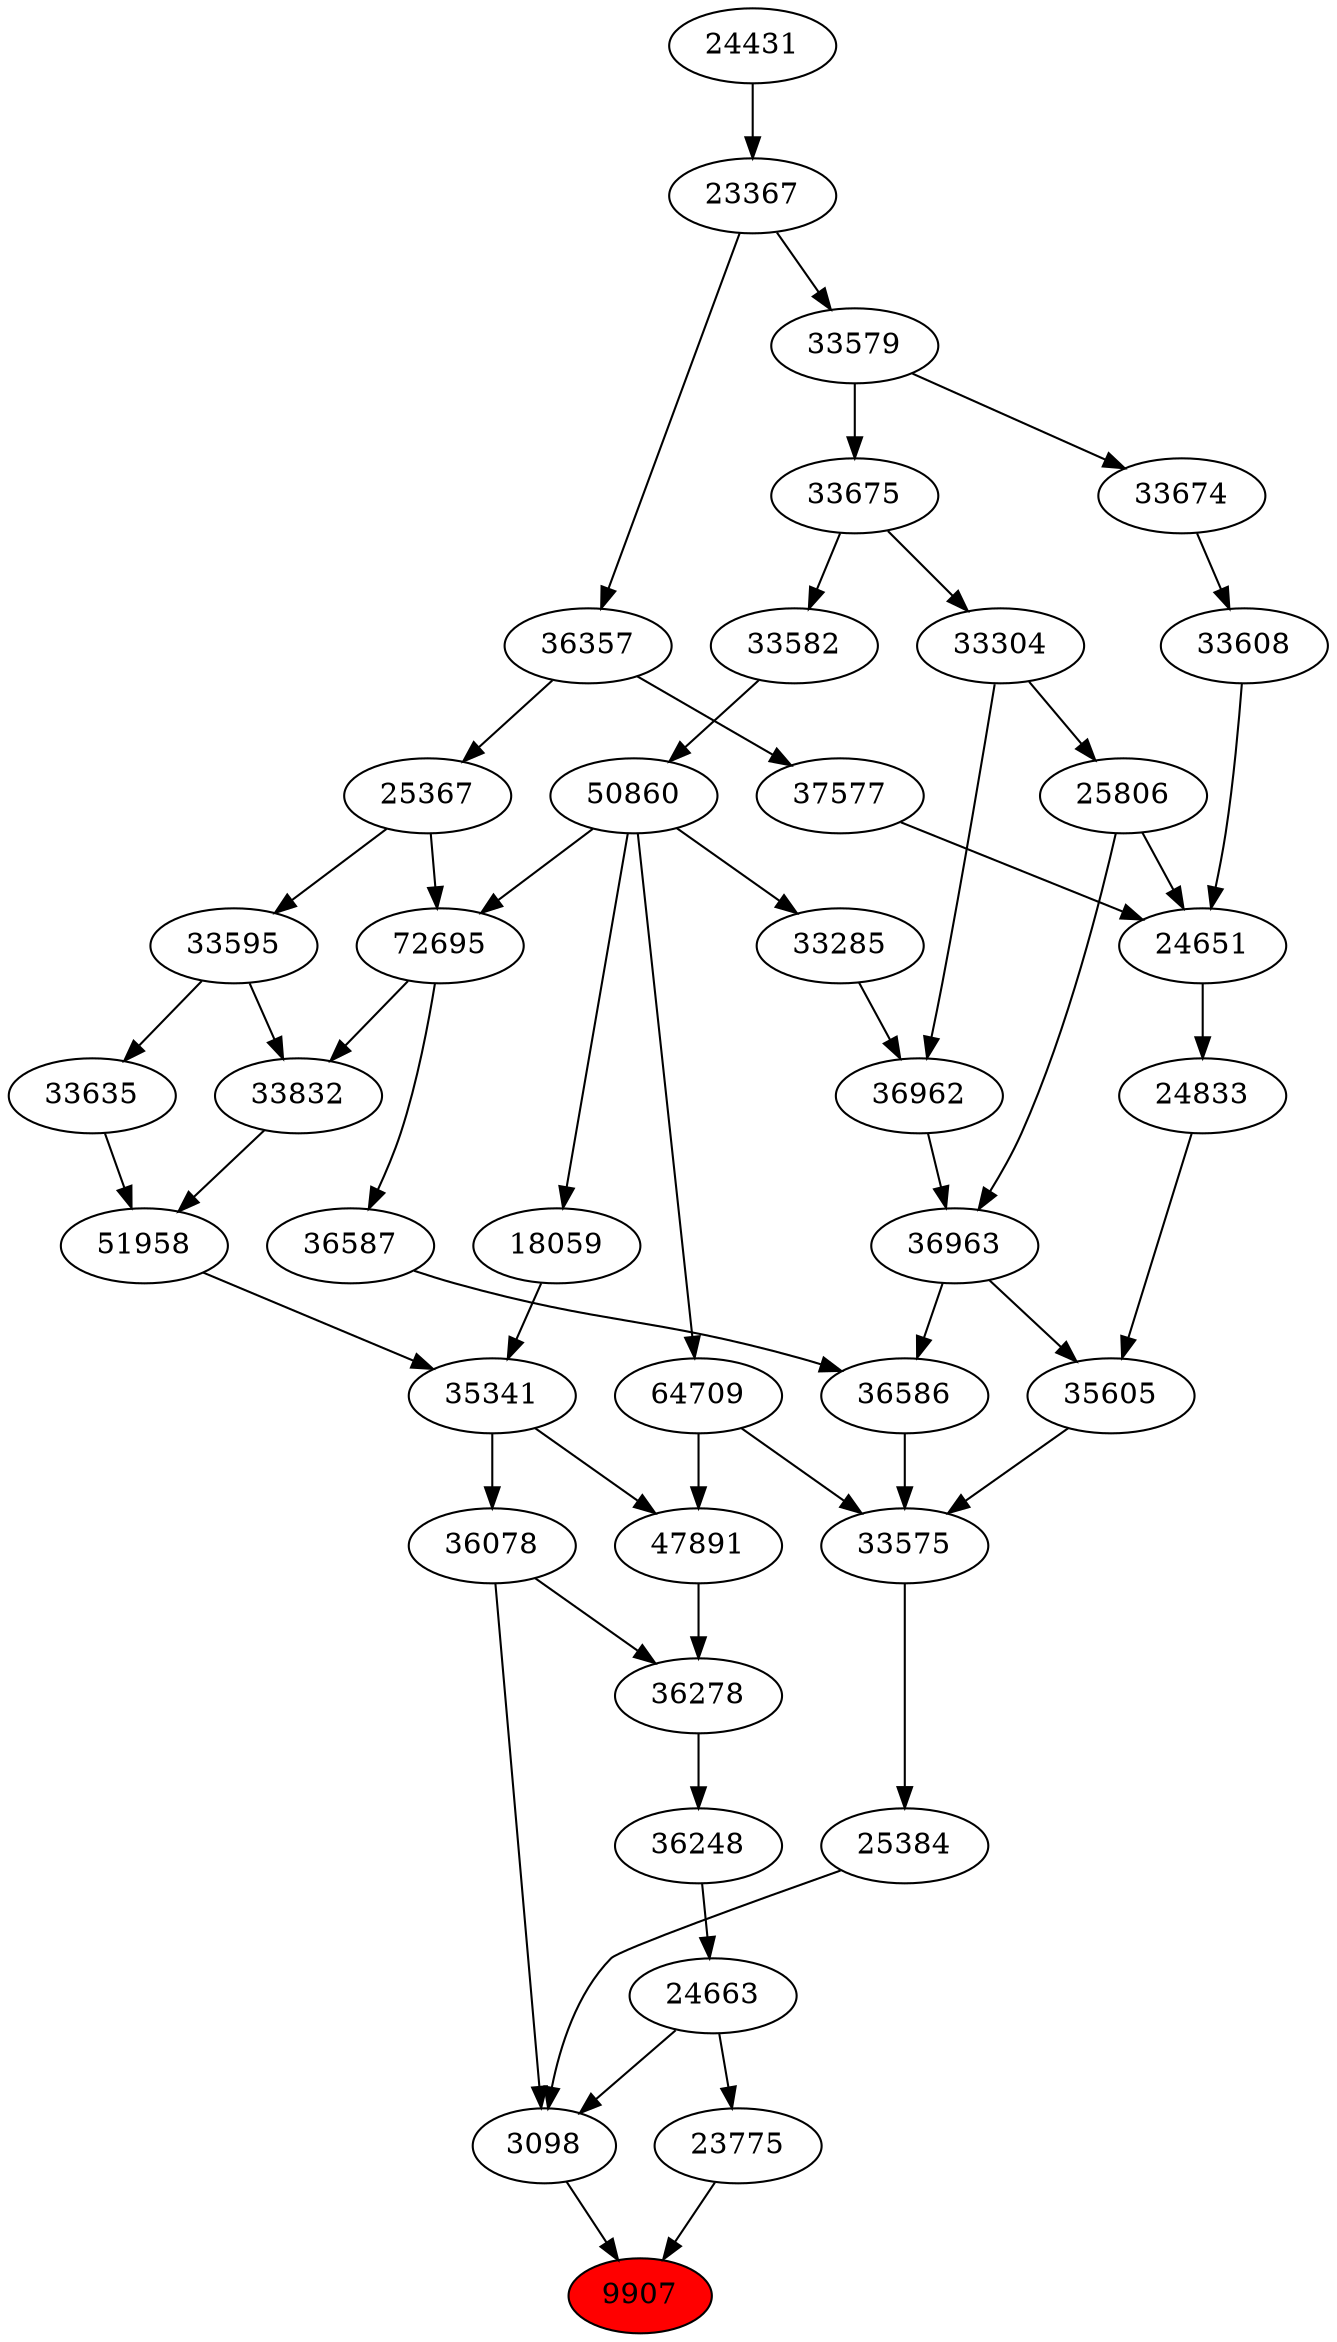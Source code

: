 strict digraph{ 
9907 [label="9907" fillcolor=red style=filled]
3098 -> 9907
23775 -> 9907
3098 [label="3098"]
36078 -> 3098
24663 -> 3098
25384 -> 3098
23775 [label="23775"]
24663 -> 23775
36078 [label="36078"]
35341 -> 36078
24663 [label="24663"]
36248 -> 24663
25384 [label="25384"]
33575 -> 25384
35341 [label="35341"]
51958 -> 35341
18059 -> 35341
36248 [label="36248"]
36278 -> 36248
33575 [label="33575"]
36586 -> 33575
35605 -> 33575
64709 -> 33575
51958 [label="51958"]
33832 -> 51958
33635 -> 51958
18059 [label="18059"]
50860 -> 18059
36278 [label="36278"]
47891 -> 36278
36078 -> 36278
36586 [label="36586"]
36587 -> 36586
36963 -> 36586
35605 [label="35605"]
24833 -> 35605
36963 -> 35605
64709 [label="64709"]
50860 -> 64709
33832 [label="33832"]
72695 -> 33832
33595 -> 33832
33635 [label="33635"]
33595 -> 33635
50860 [label="50860"]
33582 -> 50860
47891 [label="47891"]
35341 -> 47891
64709 -> 47891
36587 [label="36587"]
72695 -> 36587
36963 [label="36963"]
36962 -> 36963
25806 -> 36963
24833 [label="24833"]
24651 -> 24833
72695 [label="72695"]
50860 -> 72695
25367 -> 72695
33595 [label="33595"]
25367 -> 33595
33582 [label="33582"]
33675 -> 33582
36962 [label="36962"]
33285 -> 36962
33304 -> 36962
25806 [label="25806"]
33304 -> 25806
24651 [label="24651"]
25806 -> 24651
33608 -> 24651
37577 -> 24651
25367 [label="25367"]
36357 -> 25367
33675 [label="33675"]
33579 -> 33675
33285 [label="33285"]
50860 -> 33285
33304 [label="33304"]
33675 -> 33304
33608 [label="33608"]
33674 -> 33608
37577 [label="37577"]
36357 -> 37577
36357 [label="36357"]
23367 -> 36357
33579 [label="33579"]
23367 -> 33579
33674 [label="33674"]
33579 -> 33674
23367 [label="23367"]
24431 -> 23367
24431 [label="24431"]
}